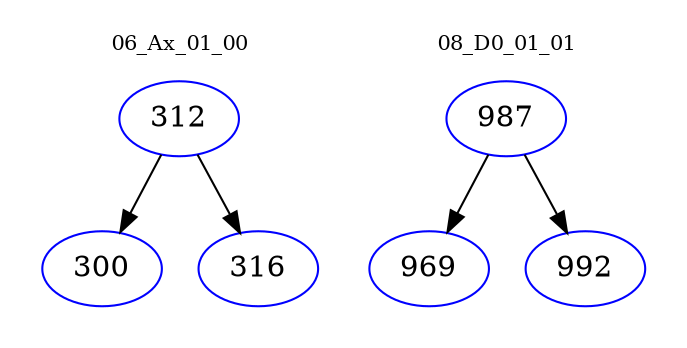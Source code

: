 digraph{
subgraph cluster_0 {
color = white
label = "06_Ax_01_00";
fontsize=10;
T0_312 [label="312", color="blue"]
T0_312 -> T0_300 [color="black"]
T0_300 [label="300", color="blue"]
T0_312 -> T0_316 [color="black"]
T0_316 [label="316", color="blue"]
}
subgraph cluster_1 {
color = white
label = "08_D0_01_01";
fontsize=10;
T1_987 [label="987", color="blue"]
T1_987 -> T1_969 [color="black"]
T1_969 [label="969", color="blue"]
T1_987 -> T1_992 [color="black"]
T1_992 [label="992", color="blue"]
}
}
